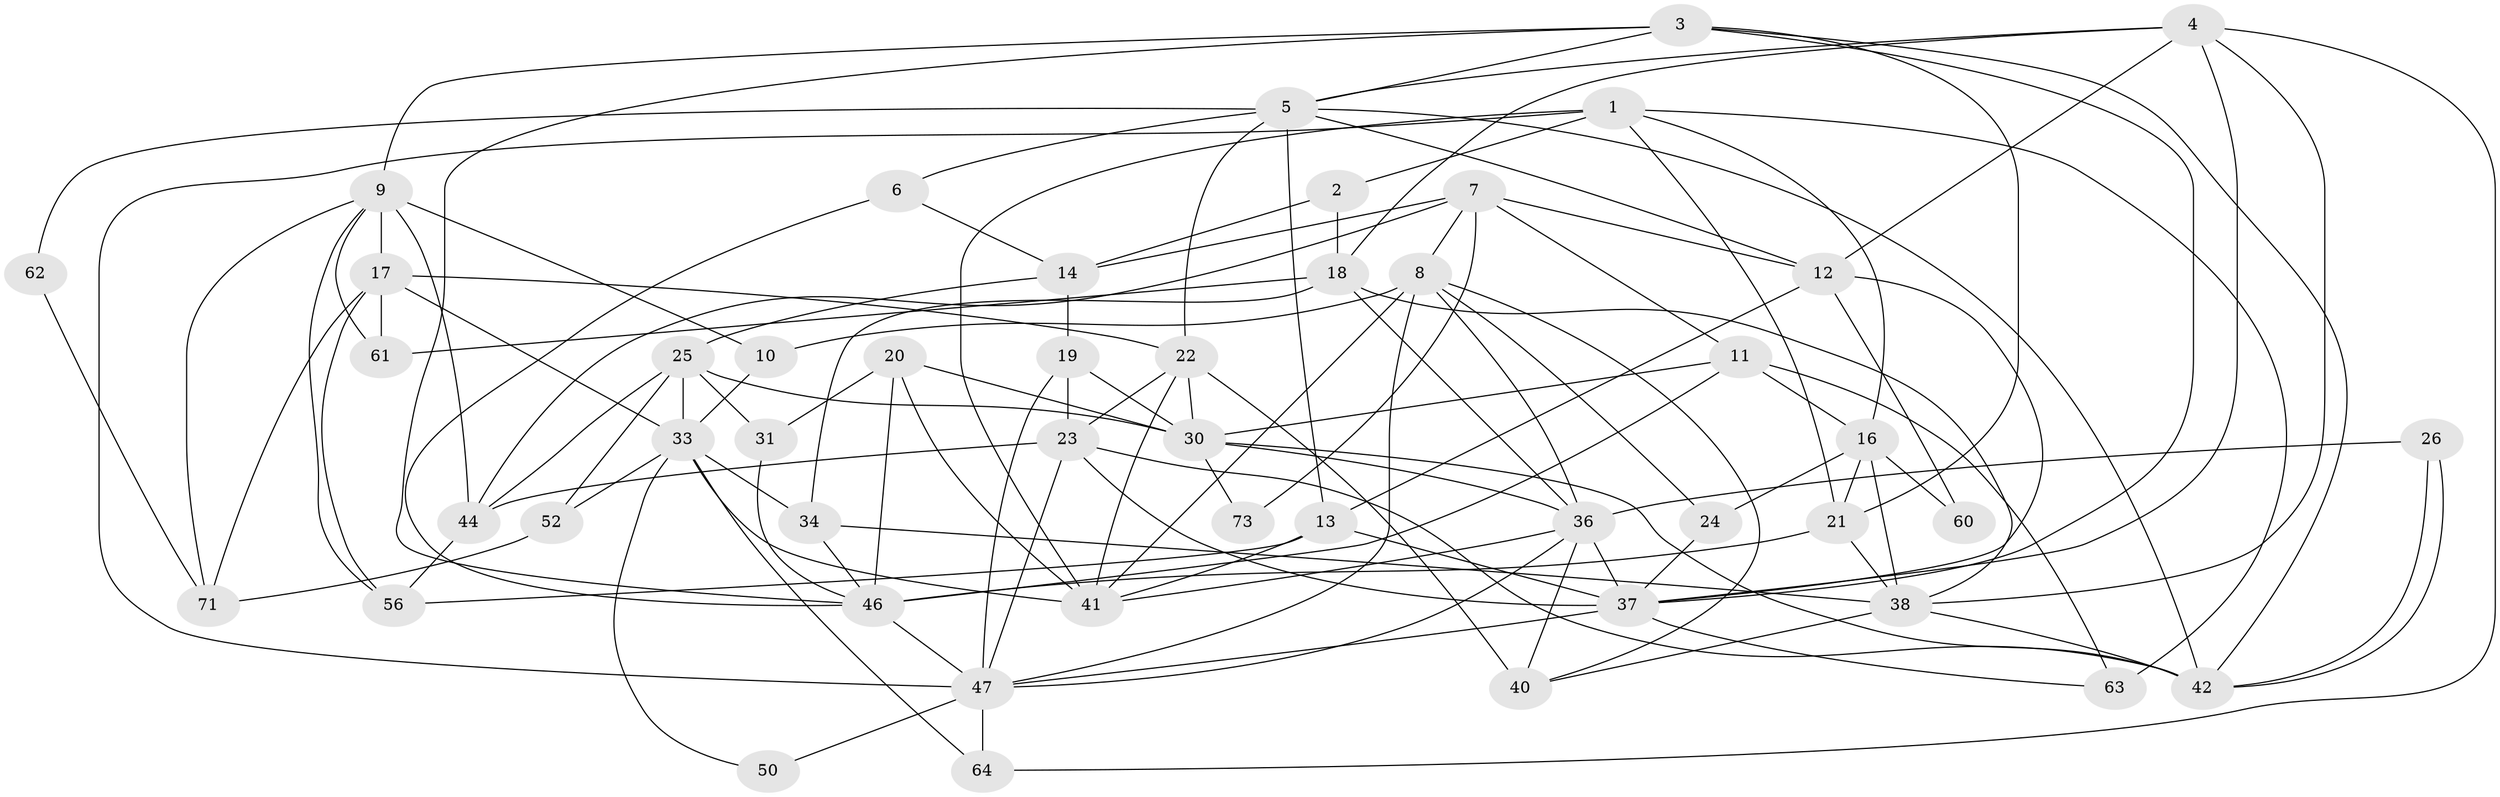 // original degree distribution, {6: 0.1, 3: 0.2625, 4: 0.2625, 2: 0.1375, 5: 0.2, 7: 0.025, 9: 0.0125}
// Generated by graph-tools (version 1.1) at 2025/41/03/06/25 10:41:56]
// undirected, 48 vertices, 123 edges
graph export_dot {
graph [start="1"]
  node [color=gray90,style=filled];
  1 [super="+58"];
  2;
  3 [super="+70"];
  4 [super="+54"];
  5 [super="+72"];
  6;
  7 [super="+67"];
  8 [super="+74"];
  9 [super="+15"];
  10;
  11;
  12 [super="+29"];
  13 [super="+32"];
  14 [super="+49"];
  16 [super="+27"];
  17 [super="+55"];
  18 [super="+35"];
  19 [super="+28"];
  20 [super="+51"];
  21 [super="+66"];
  22 [super="+78"];
  23 [super="+77"];
  24;
  25 [super="+48"];
  26;
  30 [super="+57"];
  31;
  33 [super="+75"];
  34 [super="+80"];
  36 [super="+39"];
  37 [super="+43"];
  38 [super="+65"];
  40 [super="+76"];
  41 [super="+69"];
  42 [super="+59"];
  44 [super="+45"];
  46 [super="+53"];
  47 [super="+68"];
  50;
  52;
  56;
  60;
  61;
  62;
  63;
  64;
  71 [super="+79"];
  73;
  1 -- 21;
  1 -- 47;
  1 -- 2;
  1 -- 63;
  1 -- 16;
  1 -- 41;
  2 -- 14;
  2 -- 18;
  3 -- 21;
  3 -- 5;
  3 -- 9;
  3 -- 37;
  3 -- 46;
  3 -- 42;
  4 -- 5;
  4 -- 64;
  4 -- 18;
  4 -- 37;
  4 -- 38;
  4 -- 12;
  5 -- 22;
  5 -- 12;
  5 -- 6;
  5 -- 42;
  5 -- 62;
  5 -- 13;
  6 -- 14;
  6 -- 46;
  7 -- 73;
  7 -- 11;
  7 -- 44;
  7 -- 14;
  7 -- 8;
  7 -- 12;
  8 -- 47;
  8 -- 10;
  8 -- 24;
  8 -- 40;
  8 -- 36;
  8 -- 41;
  9 -- 10;
  9 -- 61;
  9 -- 71;
  9 -- 44;
  9 -- 56;
  9 -- 17;
  10 -- 33;
  11 -- 63;
  11 -- 30;
  11 -- 46;
  11 -- 16;
  12 -- 37;
  12 -- 60;
  12 -- 13;
  13 -- 56;
  13 -- 37;
  13 -- 41;
  14 -- 19;
  14 -- 25;
  16 -- 24;
  16 -- 60;
  16 -- 38;
  16 -- 21;
  17 -- 61;
  17 -- 56;
  17 -- 22;
  17 -- 33;
  17 -- 71;
  18 -- 34;
  18 -- 36;
  18 -- 61;
  18 -- 38;
  19 -- 23;
  19 -- 30;
  19 -- 47;
  20 -- 31;
  20 -- 30;
  20 -- 46;
  20 -- 41;
  21 -- 46 [weight=2];
  21 -- 38;
  22 -- 23;
  22 -- 40 [weight=2];
  22 -- 41;
  22 -- 30;
  23 -- 37;
  23 -- 47;
  23 -- 44;
  23 -- 42;
  24 -- 37;
  25 -- 52;
  25 -- 44;
  25 -- 33;
  25 -- 30;
  25 -- 31;
  26 -- 42;
  26 -- 42;
  26 -- 36;
  30 -- 36;
  30 -- 73;
  30 -- 42;
  31 -- 46;
  33 -- 64;
  33 -- 50;
  33 -- 52;
  33 -- 41;
  33 -- 34;
  34 -- 38;
  34 -- 46;
  36 -- 47;
  36 -- 37;
  36 -- 40;
  36 -- 41;
  37 -- 63;
  37 -- 47;
  38 -- 42;
  38 -- 40;
  44 -- 56;
  46 -- 47;
  47 -- 64;
  47 -- 50;
  52 -- 71;
  62 -- 71;
}

